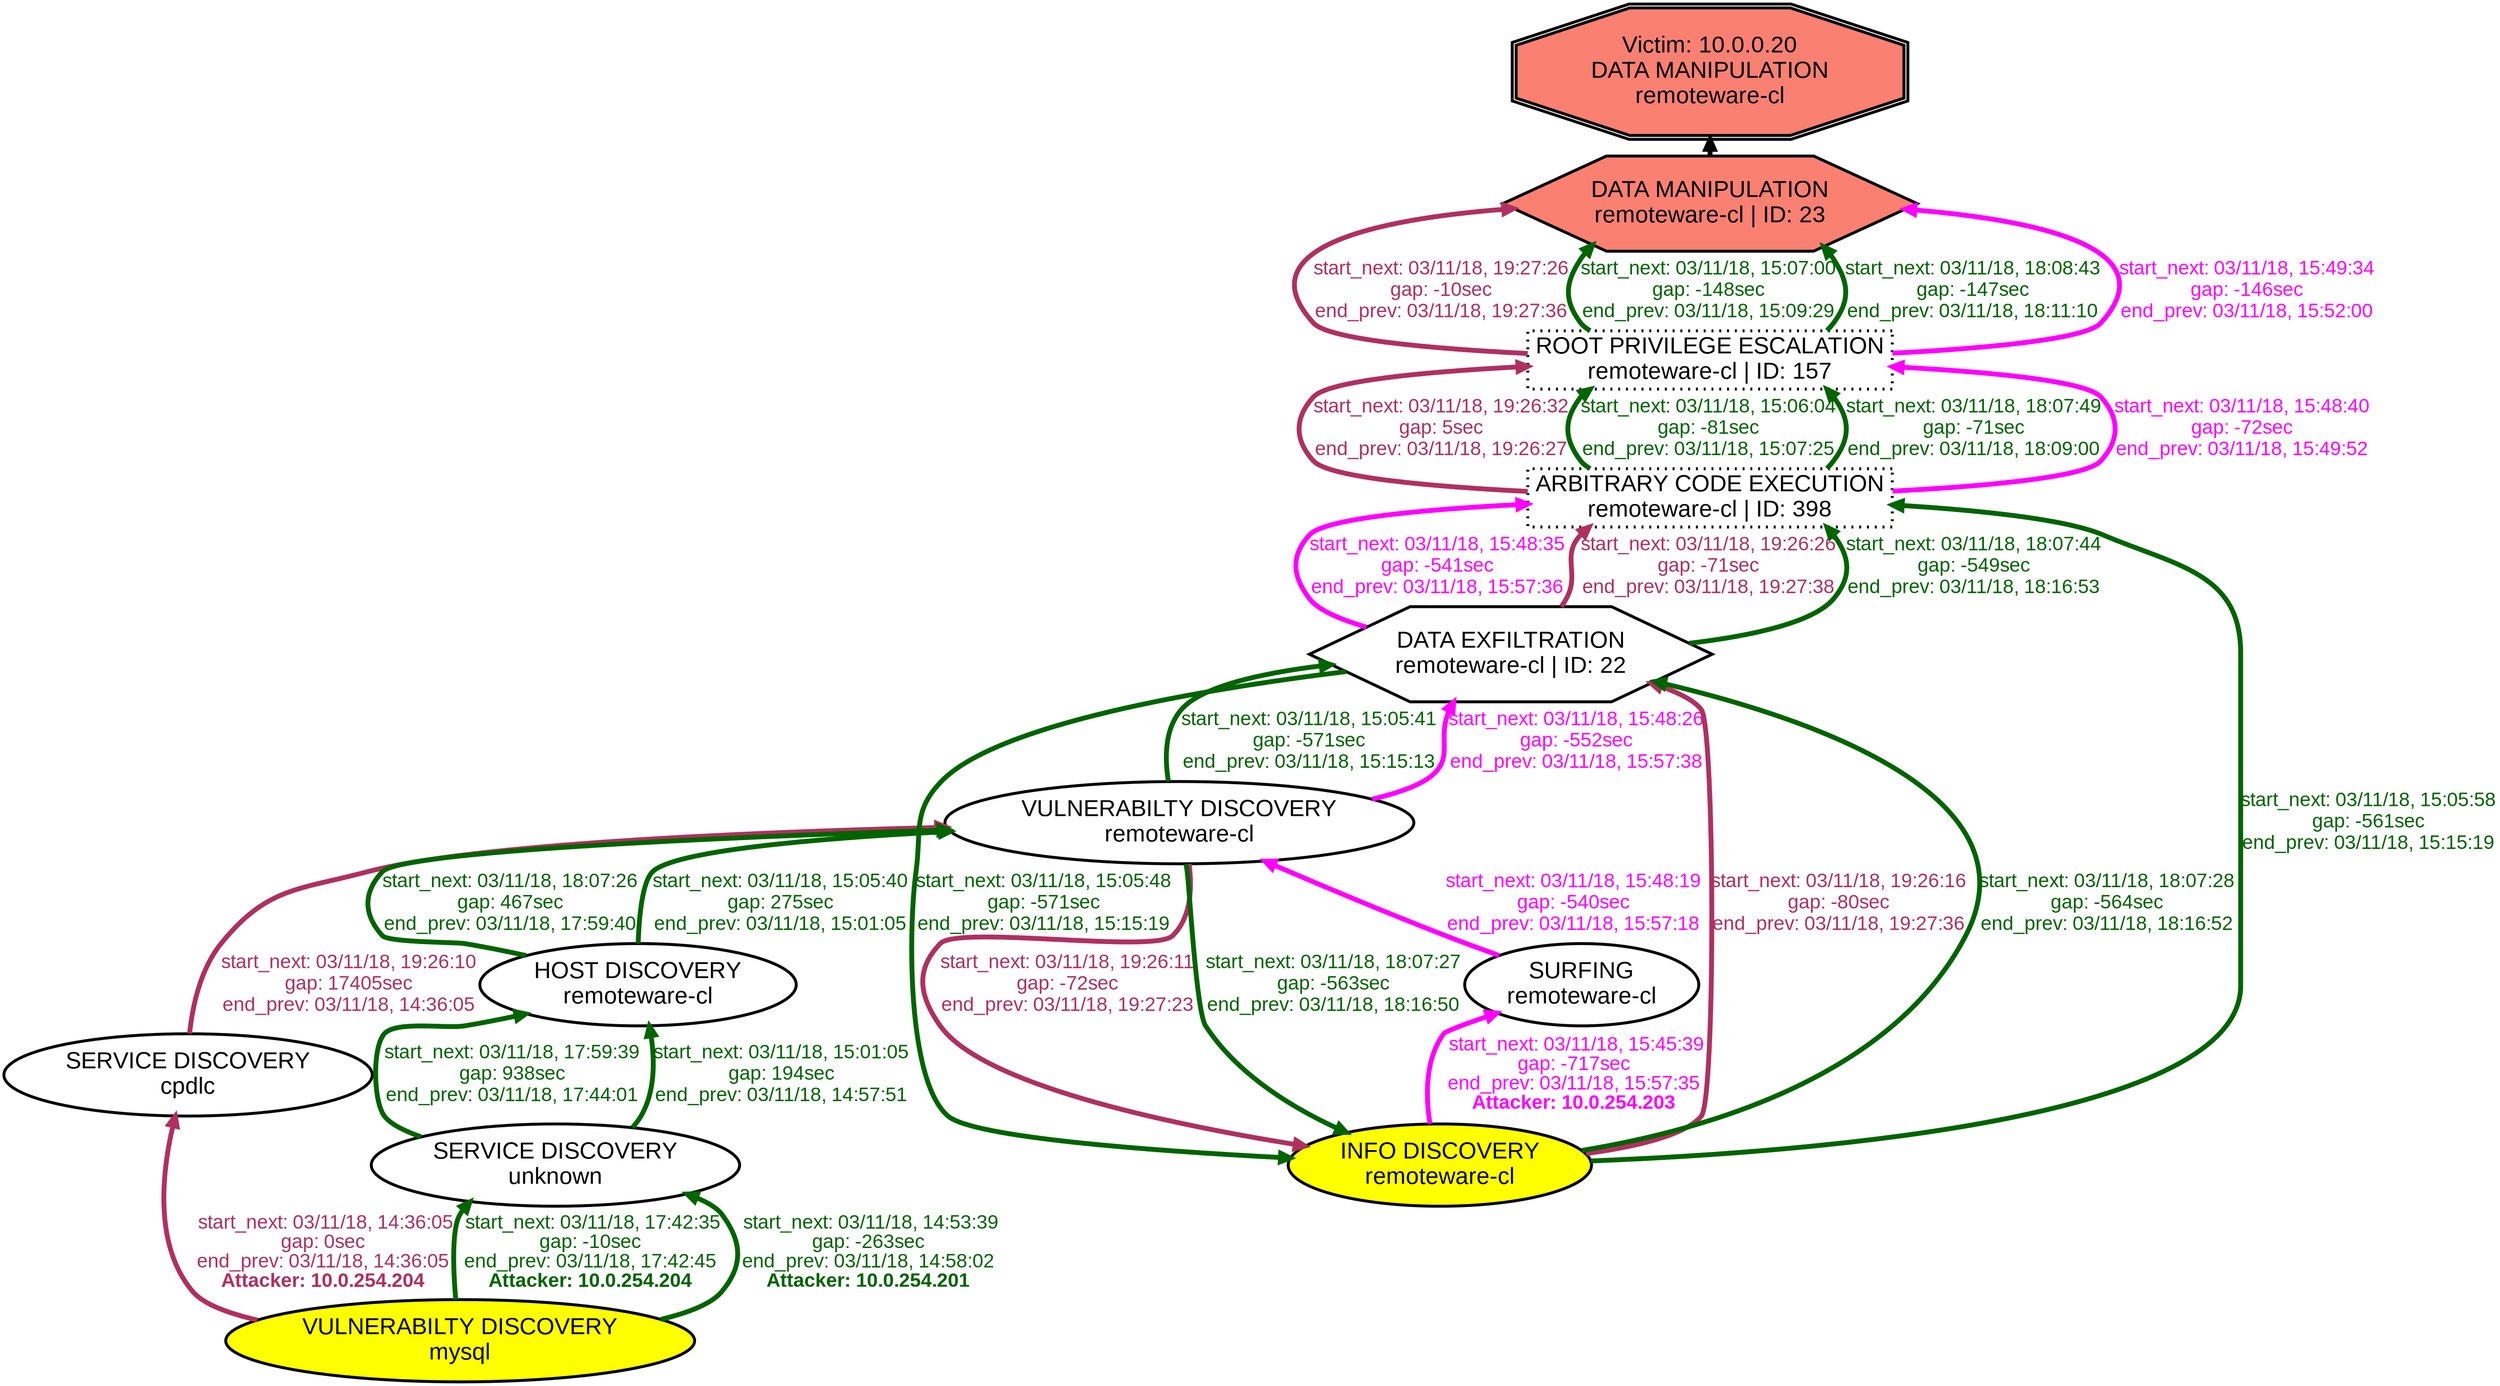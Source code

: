 digraph DATAMANIPULATIONremotewarecl {
rankdir="BT"; 
 graph [ nodesep="0.1", ranksep="0.02"] 
 node [ fontname=Arial, fontsize=24,penwidth=3]; 
 edge [ fontname=Arial, fontsize=20,penwidth=5 ];
"Victim: 10.0.0.20
DATA MANIPULATION
remoteware-cl" [shape=doubleoctagon, style=filled, fillcolor=salmon];
{ rank = max; "Victim: 10.0.0.20
DATA MANIPULATION
remoteware-cl"}
"DATA MANIPULATION
remoteware-cl | ID: 23" -> "Victim: 10.0.0.20
DATA MANIPULATION
remoteware-cl"
"DATA MANIPULATION
remoteware-cl | ID: 23" [style=filled, fillcolor= salmon]
{ rank=same; "DATA MANIPULATION
remoteware-cl | ID: 23"}
"VULNERABILTY DISCOVERY
mysql" [style=filled, fillcolor= yellow]
"VULNERABILTY DISCOVERY
mysql" -> "SERVICE DISCOVERY
cpdlc" [ color=maroon] [label=<<font color="maroon"> start_next: 03/11/18, 14:36:05<br/>gap: 0sec<br/>end_prev: 03/11/18, 14:36:05</font><br/><font color="maroon"><b>Attacker: 10.0.254.204</b></font>>]
"SERVICE DISCOVERY
cpdlc" -> "VULNERABILTY DISCOVERY
remoteware-cl" [ label="start_next: 03/11/18, 19:26:10
gap: 17405sec
end_prev: 03/11/18, 14:36:05"][ fontcolor="maroon" color=maroon]
"VULNERABILTY DISCOVERY
remoteware-cl" -> "INFO DISCOVERY
remoteware-cl" [ label="start_next: 03/11/18, 19:26:11
gap: -72sec
end_prev: 03/11/18, 19:27:23"][ fontcolor="maroon" color=maroon]
"INFO DISCOVERY
remoteware-cl" -> "DATA EXFILTRATION
remoteware-cl | ID: 22" [ label="start_next: 03/11/18, 19:26:16
gap: -80sec
end_prev: 03/11/18, 19:27:36"][ fontcolor="maroon" color=maroon]
"DATA EXFILTRATION
remoteware-cl | ID: 22" -> "ARBITRARY CODE EXECUTION
remoteware-cl | ID: 398" [ label="start_next: 03/11/18, 19:26:26
gap: -71sec
end_prev: 03/11/18, 19:27:38"][ fontcolor="maroon" color=maroon]
"ARBITRARY CODE EXECUTION
remoteware-cl | ID: 398" -> "ROOT PRIVILEGE ESCALATION
remoteware-cl | ID: 157" [ label="start_next: 03/11/18, 19:26:32
gap: 5sec
end_prev: 03/11/18, 19:26:27"][ fontcolor="maroon" color=maroon]
"ROOT PRIVILEGE ESCALATION
remoteware-cl | ID: 157" -> "DATA MANIPULATION
remoteware-cl | ID: 23" [ label="start_next: 03/11/18, 19:27:26
gap: -10sec
end_prev: 03/11/18, 19:27:36"][ fontcolor="maroon" color=maroon]
"VULNERABILTY DISCOVERY
mysql" [style=filled, fillcolor= yellow]
"VULNERABILTY DISCOVERY
mysql" -> "SERVICE DISCOVERY
unknown" [ color=darkgreen] [label=<<font color="darkgreen"> start_next: 03/11/18, 14:53:39<br/>gap: -263sec<br/>end_prev: 03/11/18, 14:58:02</font><br/><font color="darkgreen"><b>Attacker: 10.0.254.201</b></font>>]
"SERVICE DISCOVERY
unknown" -> "HOST DISCOVERY
remoteware-cl" [ label="start_next: 03/11/18, 15:01:05
gap: 194sec
end_prev: 03/11/18, 14:57:51"][ fontcolor="darkgreen" color=darkgreen]
"HOST DISCOVERY
remoteware-cl" -> "VULNERABILTY DISCOVERY
remoteware-cl" [ label="start_next: 03/11/18, 15:05:40
gap: 275sec
end_prev: 03/11/18, 15:01:05"][ fontcolor="darkgreen" color=darkgreen]
"VULNERABILTY DISCOVERY
remoteware-cl" -> "DATA EXFILTRATION
remoteware-cl | ID: 22" [ label="start_next: 03/11/18, 15:05:41
gap: -571sec
end_prev: 03/11/18, 15:15:13"][ fontcolor="darkgreen" color=darkgreen]
"DATA EXFILTRATION
remoteware-cl | ID: 22" -> "INFO DISCOVERY
remoteware-cl" [ label="start_next: 03/11/18, 15:05:48
gap: -571sec
end_prev: 03/11/18, 15:15:19"][ fontcolor="darkgreen" color=darkgreen]
"INFO DISCOVERY
remoteware-cl" -> "ARBITRARY CODE EXECUTION
remoteware-cl | ID: 398" [ label="start_next: 03/11/18, 15:05:58
gap: -561sec
end_prev: 03/11/18, 15:15:19"][ fontcolor="darkgreen" color=darkgreen]
"ARBITRARY CODE EXECUTION
remoteware-cl | ID: 398" -> "ROOT PRIVILEGE ESCALATION
remoteware-cl | ID: 157" [ label="start_next: 03/11/18, 15:06:04
gap: -81sec
end_prev: 03/11/18, 15:07:25"][ fontcolor="darkgreen" color=darkgreen]
"ROOT PRIVILEGE ESCALATION
remoteware-cl | ID: 157" -> "DATA MANIPULATION
remoteware-cl | ID: 23" [ label="start_next: 03/11/18, 15:07:00
gap: -148sec
end_prev: 03/11/18, 15:09:29"][ fontcolor="darkgreen" color=darkgreen]
"VULNERABILTY DISCOVERY
mysql" [style=filled, fillcolor= yellow]
"VULNERABILTY DISCOVERY
mysql" -> "SERVICE DISCOVERY
unknown" [ color=darkgreen] [label=<<font color="darkgreen"> start_next: 03/11/18, 17:42:35<br/>gap: -10sec<br/>end_prev: 03/11/18, 17:42:45</font><br/><font color="darkgreen"><b>Attacker: 10.0.254.204</b></font>>]
"SERVICE DISCOVERY
unknown" -> "HOST DISCOVERY
remoteware-cl" [ label="start_next: 03/11/18, 17:59:39
gap: 938sec
end_prev: 03/11/18, 17:44:01"][ fontcolor="darkgreen" color=darkgreen]
"HOST DISCOVERY
remoteware-cl" -> "VULNERABILTY DISCOVERY
remoteware-cl" [ label="start_next: 03/11/18, 18:07:26
gap: 467sec
end_prev: 03/11/18, 17:59:40"][ fontcolor="darkgreen" color=darkgreen]
"VULNERABILTY DISCOVERY
remoteware-cl" -> "INFO DISCOVERY
remoteware-cl" [ label="start_next: 03/11/18, 18:07:27
gap: -563sec
end_prev: 03/11/18, 18:16:50"][ fontcolor="darkgreen" color=darkgreen]
"INFO DISCOVERY
remoteware-cl" -> "DATA EXFILTRATION
remoteware-cl | ID: 22" [ label="start_next: 03/11/18, 18:07:28
gap: -564sec
end_prev: 03/11/18, 18:16:52"][ fontcolor="darkgreen" color=darkgreen]
"DATA EXFILTRATION
remoteware-cl | ID: 22" -> "ARBITRARY CODE EXECUTION
remoteware-cl | ID: 398" [ label="start_next: 03/11/18, 18:07:44
gap: -549sec
end_prev: 03/11/18, 18:16:53"][ fontcolor="darkgreen" color=darkgreen]
"ARBITRARY CODE EXECUTION
remoteware-cl | ID: 398" -> "ROOT PRIVILEGE ESCALATION
remoteware-cl | ID: 157" [ label="start_next: 03/11/18, 18:07:49
gap: -71sec
end_prev: 03/11/18, 18:09:00"][ fontcolor="darkgreen" color=darkgreen]
"ROOT PRIVILEGE ESCALATION
remoteware-cl | ID: 157" -> "DATA MANIPULATION
remoteware-cl | ID: 23" [ label="start_next: 03/11/18, 18:08:43
gap: -147sec
end_prev: 03/11/18, 18:11:10"][ fontcolor="darkgreen" color=darkgreen]
"INFO DISCOVERY
remoteware-cl" [style=filled, fillcolor= yellow]
"INFO DISCOVERY
remoteware-cl" -> "SURFING
remoteware-cl" [ color=magenta] [label=<<font color="magenta"> start_next: 03/11/18, 15:45:39<br/>gap: -717sec<br/>end_prev: 03/11/18, 15:57:35</font><br/><font color="magenta"><b>Attacker: 10.0.254.203</b></font>>]
"SURFING
remoteware-cl" -> "VULNERABILTY DISCOVERY
remoteware-cl" [ label="start_next: 03/11/18, 15:48:19
gap: -540sec
end_prev: 03/11/18, 15:57:18"][ fontcolor="magenta" color=magenta]
"VULNERABILTY DISCOVERY
remoteware-cl" -> "DATA EXFILTRATION
remoteware-cl | ID: 22" [ label="start_next: 03/11/18, 15:48:26
gap: -552sec
end_prev: 03/11/18, 15:57:38"][ fontcolor="magenta" color=magenta]
"DATA EXFILTRATION
remoteware-cl | ID: 22" -> "ARBITRARY CODE EXECUTION
remoteware-cl | ID: 398" [ label="start_next: 03/11/18, 15:48:35
gap: -541sec
end_prev: 03/11/18, 15:57:36"][ fontcolor="magenta" color=magenta]
"ARBITRARY CODE EXECUTION
remoteware-cl | ID: 398" -> "ROOT PRIVILEGE ESCALATION
remoteware-cl | ID: 157" [ label="start_next: 03/11/18, 15:48:40
gap: -72sec
end_prev: 03/11/18, 15:49:52"][ fontcolor="magenta" color=magenta]
"ROOT PRIVILEGE ESCALATION
remoteware-cl | ID: 157" -> "DATA MANIPULATION
remoteware-cl | ID: 23" [ label="start_next: 03/11/18, 15:49:34
gap: -146sec
end_prev: 03/11/18, 15:52:00"][ fontcolor="magenta" color=magenta]
"VULNERABILTY DISCOVERY
mysql" [shape=oval]
"VULNERABILTY DISCOVERY
mysql" [tooltip="ET SCAN Suspicious inbound to mySQL port 3306
ET SCAN Suspicious inbound to MSSQL port 1433
ET SCAN Suspicious inbound to PostgreSQL port 5432
ET SCAN Suspicious inbound to Oracle SQL port 1521
ET SCAN Suspicious inbound to mSQL port 4333"]
"SERVICE DISCOVERY
cpdlc" [shape=oval]
"SERVICE DISCOVERY
cpdlc" [tooltip="ET SCAN Potential VNC Scan 5900-5920
ET SCAN Potential VNC Scan 5800-5820"]
"VULNERABILTY DISCOVERY
remoteware-cl" [shape=oval]
"VULNERABILTY DISCOVERY
remoteware-cl" [tooltip="ET SCAN Nikto Web App Scan in Progress"]
"INFO DISCOVERY
remoteware-cl" [shape=oval]
"INFO DISCOVERY
remoteware-cl" [tooltip="GPL WEB_SERVER viewcode access
GPL WEB_SERVER .htaccess access
GPL WEB_SERVER writeto.cnf access
GPL WEB_SERVER iisadmin access
ET WEB_SPECIFIC_APPS Request to Wordpress W3TC Plug-in dbcache Directory
GPL WEB_SERVER services.cnf access
GPL EXPLOIT unicode directory traversal attempt
GPL WEB_SERVER service.cnf access
GPL EXPLOIT iisadmpwd attempt
ET WEB_SERVER PHP SESSION SuperGlobal in URI
GPL WEB_SERVER /~root access
GPL WEB_SERVER authors.pwd access
GPL EXPLOIT .cnf access
ET POLICY Proxy TRACE Request - inbound
GPL WEB_SERVER .htpasswd access
GPL WEB_SERVER global.asa access
ET WEB_SERVER PHP SERVER SuperGlobal in URI
GPL EXPLOIT fpcount access
GPL WEB_SERVER globals.pl access
GPL WEB_SERVER 403 Forbidden
GPL WEB_SERVER service.pwd
GPL EXPLOIT ISAPI .idq attempt
ET WEB_SERVER PHP Easteregg Information-Disclosure (phpinfo)
GPL WEB_SERVER printenv access
GPL WEB_SERVER author.exe access
GPL EXPLOIT iissamples access
GPL EXPLOIT .htr access
ET WEB_SERVER PHP REQUEST SuperGlobal in URI"]
"DATA EXFILTRATION
remoteware-cl | ID: 22" [shape=hexagon]
"DATA EXFILTRATION
remoteware-cl | ID: 22" [tooltip="GPL WEB_SERVER Tomcat server snoop access
GPL EXPLOIT ISAPI .ida access
GPL EXPLOIT /msadc/samples/ access
ET WEB_SERVER ColdFusion componentutils access
ET WEB_SERVER /system32/ in Uri - Possible Protected Directory Access Attempt
ET WEB_SPECIFIC_APPS PHP-CGI query string parameter vulnerability
ET WEB_SERVER Possible XXE SYSTEM ENTITY in POST BODY.
ET WEB_SERVER /etc/shadow Detected in URI
GPL EXPLOIT ISAPI .idq access"]
"ARBITRARY CODE EXECUTION
remoteware-cl | ID: 398" [style="dotted", shape=box]
"ARBITRARY CODE EXECUTION
remoteware-cl | ID: 398" [tooltip="ET WEB_SPECIFIC_APPS WEB-PHP RCE PHPBB 2004-1315
ET CURRENT_EVENTS QNAP Shellshock CVE-2014-6271
ET WEB_SERVER Possible CVE-2014-6271 Attempt in Headers"]
"ROOT PRIVILEGE ESCALATION
remoteware-cl | ID: 157" [style="dotted", shape=box]
"ROOT PRIVILEGE ESCALATION
remoteware-cl | ID: 157" [tooltip="ET WEB_SERVER ColdFusion administrator access
ETPRO WEB_SPECIFIC_APPS ipTIME firmware < 9.58 RCE
GPL EXPLOIT administrators.pwd access
GPL EXPLOIT CodeRed v2 root.exe access"]
"DATA MANIPULATION
remoteware-cl | ID: 23" [shape=hexagon]
"DATA MANIPULATION
remoteware-cl | ID: 23" [tooltip="ET WEB_SERVER Possible SQL Injection Attempt SELECT FROM
ET WEB_SERVER Possible SQL Injection Attempt UNION SELECT"]
"SERVICE DISCOVERY
unknown" [shape=oval]
"SERVICE DISCOVERY
unknown" [tooltip="ET SCAN Potential SSH Scan
ET SCAN Potential VNC Scan 5800-5820
ET SCAN Potential VNC Scan 5900-5920
ET SCAN NMAP OS Detection Probe"]
"HOST DISCOVERY
remoteware-cl" [shape=oval]
"HOST DISCOVERY
remoteware-cl" [tooltip="ET SCAN Nmap Scripting Engine User-Agent Detected (Nmap Scripting Engine)
ET SCAN Possible Nmap User-Agent Observed"]
"SURFING
remoteware-cl" [shape=oval]
"SURFING
remoteware-cl" [tooltip="ET WEB_SERVER WEB-PHP phpinfo access"]
}
